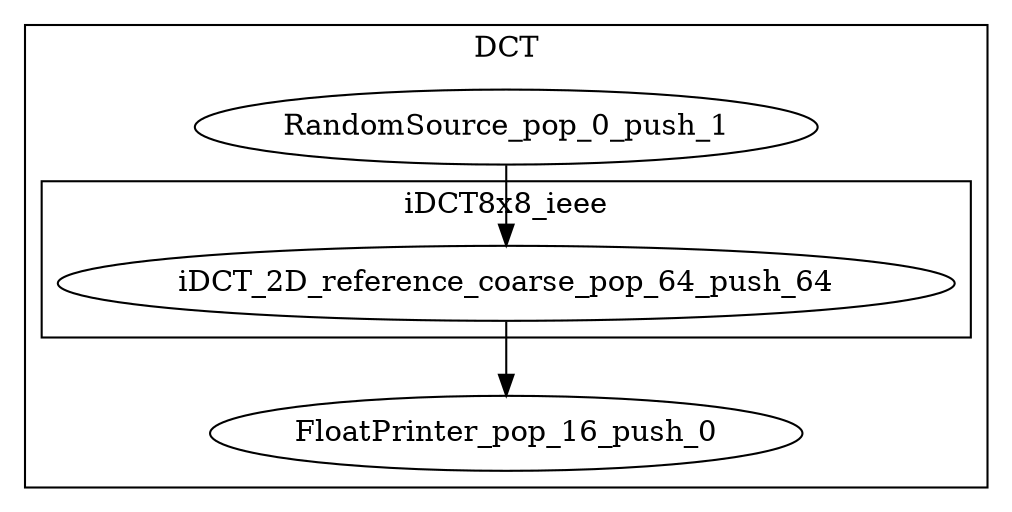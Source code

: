 digraph streamit {
size="7.5,10";subgraph cluster_DCT_0 {
label = "DCT";
RandomSource_pop_0_push_1_1 -> iDCT_2D_reference_coarse_pop_64_push_64_4
iDCT_2D_reference_coarse_pop_64_push_64_4 -> FloatPrinter_pop_16_push_0_3
RandomSource_pop_0_push_1_1 [ label="RandomSource_pop_0_push_1" ]
subgraph cluster_iDCT8x8_ieee_2 {
label = "iDCT8x8_ieee";
iDCT_2D_reference_coarse_pop_64_push_64_4 [ label="iDCT_2D_reference_coarse_pop_64_push_64" ]
}
FloatPrinter_pop_16_push_0_3 [ label="FloatPrinter_pop_16_push_0" ]
}
}
